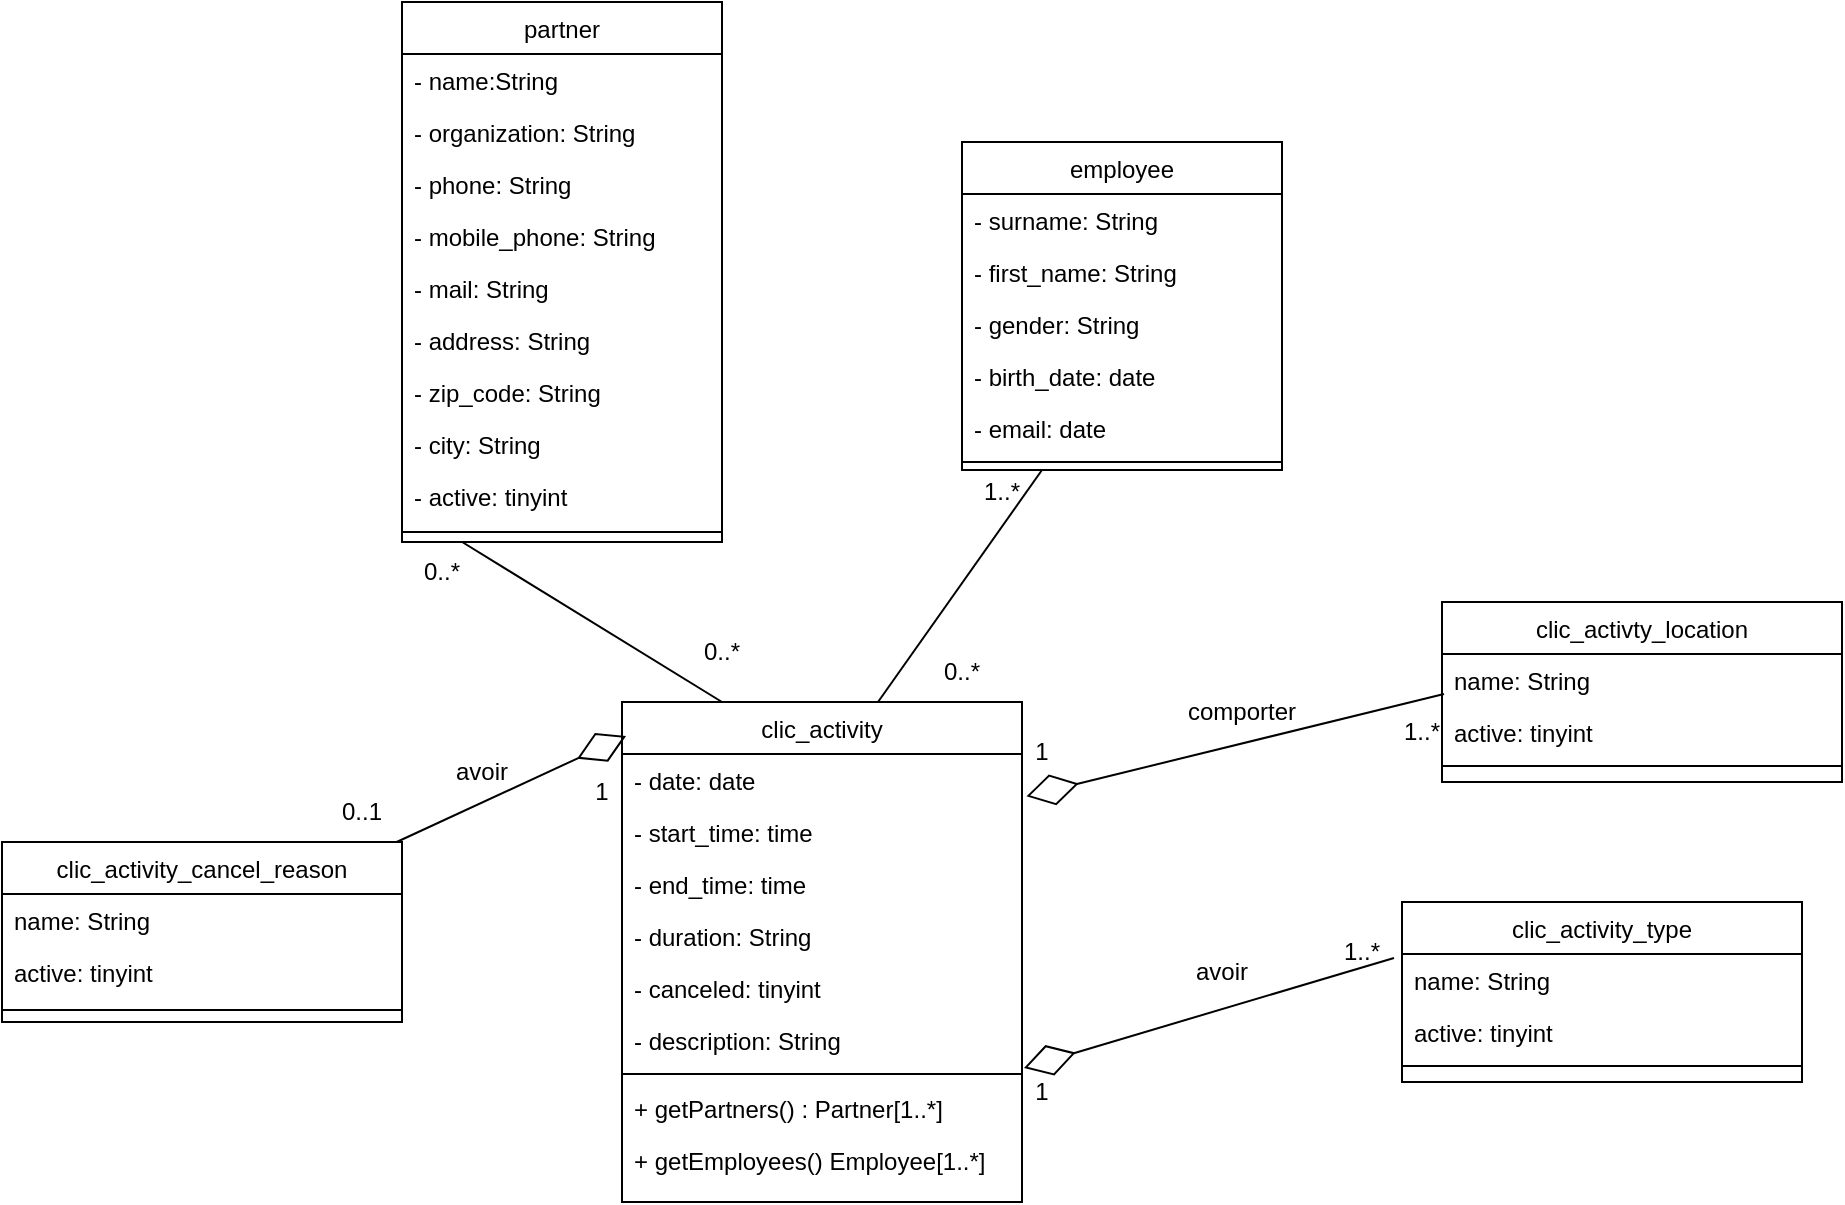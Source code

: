 <mxfile version="24.7.4">
  <diagram id="C5RBs43oDa-KdzZeNtuy" name="Page-1">
    <mxGraphModel dx="2022" dy="622" grid="1" gridSize="10" guides="1" tooltips="1" connect="1" arrows="1" fold="1" page="1" pageScale="1" pageWidth="827" pageHeight="1169" math="0" shadow="0">
      <root>
        <mxCell id="WIyWlLk6GJQsqaUBKTNV-0" />
        <mxCell id="WIyWlLk6GJQsqaUBKTNV-1" parent="WIyWlLk6GJQsqaUBKTNV-0" />
        <mxCell id="lUuFzkLoKCi4Z2xFTml_-0" value="clic_activity" style="swimlane;fontStyle=0;align=center;verticalAlign=top;childLayout=stackLayout;horizontal=1;startSize=26;horizontalStack=0;resizeParent=1;resizeLast=0;collapsible=1;marginBottom=0;rounded=0;shadow=0;strokeWidth=1;" vertex="1" parent="WIyWlLk6GJQsqaUBKTNV-1">
          <mxGeometry x="-40" y="490" width="200" height="250" as="geometry">
            <mxRectangle x="550" y="140" width="160" height="26" as="alternateBounds" />
          </mxGeometry>
        </mxCell>
        <mxCell id="lUuFzkLoKCi4Z2xFTml_-4" value="- date: date" style="text;align=left;verticalAlign=top;spacingLeft=4;spacingRight=4;overflow=hidden;rotatable=0;points=[[0,0.5],[1,0.5]];portConstraint=eastwest;rounded=0;shadow=0;html=0;" vertex="1" parent="lUuFzkLoKCi4Z2xFTml_-0">
          <mxGeometry y="26" width="200" height="26" as="geometry" />
        </mxCell>
        <mxCell id="lUuFzkLoKCi4Z2xFTml_-5" value="- start_time: time" style="text;align=left;verticalAlign=top;spacingLeft=4;spacingRight=4;overflow=hidden;rotatable=0;points=[[0,0.5],[1,0.5]];portConstraint=eastwest;rounded=0;shadow=0;html=0;" vertex="1" parent="lUuFzkLoKCi4Z2xFTml_-0">
          <mxGeometry y="52" width="200" height="26" as="geometry" />
        </mxCell>
        <mxCell id="lUuFzkLoKCi4Z2xFTml_-7" value="- end_time: time" style="text;align=left;verticalAlign=top;spacingLeft=4;spacingRight=4;overflow=hidden;rotatable=0;points=[[0,0.5],[1,0.5]];portConstraint=eastwest;" vertex="1" parent="lUuFzkLoKCi4Z2xFTml_-0">
          <mxGeometry y="78" width="200" height="26" as="geometry" />
        </mxCell>
        <mxCell id="lUuFzkLoKCi4Z2xFTml_-8" value="- duration: String" style="text;align=left;verticalAlign=top;spacingLeft=4;spacingRight=4;overflow=hidden;rotatable=0;points=[[0,0.5],[1,0.5]];portConstraint=eastwest;" vertex="1" parent="lUuFzkLoKCi4Z2xFTml_-0">
          <mxGeometry y="104" width="200" height="26" as="geometry" />
        </mxCell>
        <mxCell id="lUuFzkLoKCi4Z2xFTml_-9" value="- canceled: tinyint" style="text;align=left;verticalAlign=top;spacingLeft=4;spacingRight=4;overflow=hidden;rotatable=0;points=[[0,0.5],[1,0.5]];portConstraint=eastwest;" vertex="1" parent="lUuFzkLoKCi4Z2xFTml_-0">
          <mxGeometry y="130" width="200" height="26" as="geometry" />
        </mxCell>
        <mxCell id="lUuFzkLoKCi4Z2xFTml_-11" value="- description: String" style="text;align=left;verticalAlign=top;spacingLeft=4;spacingRight=4;overflow=hidden;rotatable=0;points=[[0,0.5],[1,0.5]];portConstraint=eastwest;" vertex="1" parent="lUuFzkLoKCi4Z2xFTml_-0">
          <mxGeometry y="156" width="200" height="26" as="geometry" />
        </mxCell>
        <mxCell id="lUuFzkLoKCi4Z2xFTml_-6" value="" style="line;html=1;strokeWidth=1;align=left;verticalAlign=middle;spacingTop=-1;spacingLeft=3;spacingRight=3;rotatable=0;labelPosition=right;points=[];portConstraint=eastwest;" vertex="1" parent="lUuFzkLoKCi4Z2xFTml_-0">
          <mxGeometry y="182" width="200" height="8" as="geometry" />
        </mxCell>
        <mxCell id="lUuFzkLoKCi4Z2xFTml_-83" value="+ getPartners() : Partner[1..*]" style="text;align=left;verticalAlign=top;spacingLeft=4;spacingRight=4;overflow=hidden;rotatable=0;points=[[0,0.5],[1,0.5]];portConstraint=eastwest;" vertex="1" parent="lUuFzkLoKCi4Z2xFTml_-0">
          <mxGeometry y="190" width="200" height="26" as="geometry" />
        </mxCell>
        <mxCell id="lUuFzkLoKCi4Z2xFTml_-84" value="+ getEmployees() Employee[1..*]" style="text;align=left;verticalAlign=top;spacingLeft=4;spacingRight=4;overflow=hidden;rotatable=0;points=[[0,0.5],[1,0.5]];portConstraint=eastwest;" vertex="1" parent="lUuFzkLoKCi4Z2xFTml_-0">
          <mxGeometry y="216" width="200" height="26" as="geometry" />
        </mxCell>
        <mxCell id="lUuFzkLoKCi4Z2xFTml_-25" value="clic_activity_type" style="swimlane;fontStyle=0;align=center;verticalAlign=top;childLayout=stackLayout;horizontal=1;startSize=26;horizontalStack=0;resizeParent=1;resizeLast=0;collapsible=1;marginBottom=0;rounded=0;shadow=0;strokeWidth=1;" vertex="1" parent="WIyWlLk6GJQsqaUBKTNV-1">
          <mxGeometry x="350" y="590" width="200" height="90" as="geometry">
            <mxRectangle x="550" y="140" width="160" height="26" as="alternateBounds" />
          </mxGeometry>
        </mxCell>
        <mxCell id="lUuFzkLoKCi4Z2xFTml_-27" value="name: String" style="text;align=left;verticalAlign=top;spacingLeft=4;spacingRight=4;overflow=hidden;rotatable=0;points=[[0,0.5],[1,0.5]];portConstraint=eastwest;rounded=0;shadow=0;html=0;" vertex="1" parent="lUuFzkLoKCi4Z2xFTml_-25">
          <mxGeometry y="26" width="200" height="26" as="geometry" />
        </mxCell>
        <mxCell id="lUuFzkLoKCi4Z2xFTml_-28" value="active: tinyint" style="text;align=left;verticalAlign=top;spacingLeft=4;spacingRight=4;overflow=hidden;rotatable=0;points=[[0,0.5],[1,0.5]];portConstraint=eastwest;rounded=0;shadow=0;html=0;" vertex="1" parent="lUuFzkLoKCi4Z2xFTml_-25">
          <mxGeometry y="52" width="200" height="26" as="geometry" />
        </mxCell>
        <mxCell id="lUuFzkLoKCi4Z2xFTml_-37" value="" style="line;html=1;strokeWidth=1;align=left;verticalAlign=middle;spacingTop=-1;spacingLeft=3;spacingRight=3;rotatable=0;labelPosition=right;points=[];portConstraint=eastwest;" vertex="1" parent="lUuFzkLoKCi4Z2xFTml_-25">
          <mxGeometry y="78" width="200" height="8" as="geometry" />
        </mxCell>
        <mxCell id="lUuFzkLoKCi4Z2xFTml_-44" value="clic_activity_cancel_reason" style="swimlane;fontStyle=0;align=center;verticalAlign=top;childLayout=stackLayout;horizontal=1;startSize=26;horizontalStack=0;resizeParent=1;resizeLast=0;collapsible=1;marginBottom=0;rounded=0;shadow=0;strokeWidth=1;" vertex="1" parent="WIyWlLk6GJQsqaUBKTNV-1">
          <mxGeometry x="-350" y="560" width="200" height="90" as="geometry">
            <mxRectangle x="550" y="140" width="160" height="26" as="alternateBounds" />
          </mxGeometry>
        </mxCell>
        <mxCell id="lUuFzkLoKCi4Z2xFTml_-46" value="name: String" style="text;align=left;verticalAlign=top;spacingLeft=4;spacingRight=4;overflow=hidden;rotatable=0;points=[[0,0.5],[1,0.5]];portConstraint=eastwest;rounded=0;shadow=0;html=0;" vertex="1" parent="lUuFzkLoKCi4Z2xFTml_-44">
          <mxGeometry y="26" width="200" height="26" as="geometry" />
        </mxCell>
        <mxCell id="lUuFzkLoKCi4Z2xFTml_-47" value="active: tinyint" style="text;align=left;verticalAlign=top;spacingLeft=4;spacingRight=4;overflow=hidden;rotatable=0;points=[[0,0.5],[1,0.5]];portConstraint=eastwest;rounded=0;shadow=0;html=0;" vertex="1" parent="lUuFzkLoKCi4Z2xFTml_-44">
          <mxGeometry y="52" width="200" height="26" as="geometry" />
        </mxCell>
        <mxCell id="lUuFzkLoKCi4Z2xFTml_-50" value="" style="line;html=1;strokeWidth=1;align=left;verticalAlign=middle;spacingTop=-1;spacingLeft=3;spacingRight=3;rotatable=0;labelPosition=right;points=[];portConstraint=eastwest;" vertex="1" parent="lUuFzkLoKCi4Z2xFTml_-44">
          <mxGeometry y="78" width="200" height="12" as="geometry" />
        </mxCell>
        <mxCell id="lUuFzkLoKCi4Z2xFTml_-56" value="partner" style="swimlane;fontStyle=0;align=center;verticalAlign=top;childLayout=stackLayout;horizontal=1;startSize=26;horizontalStack=0;resizeParent=1;resizeLast=0;collapsible=1;marginBottom=0;rounded=0;shadow=0;strokeWidth=1;" vertex="1" parent="WIyWlLk6GJQsqaUBKTNV-1">
          <mxGeometry x="-150" y="140" width="160" height="270" as="geometry">
            <mxRectangle x="550" y="140" width="160" height="26" as="alternateBounds" />
          </mxGeometry>
        </mxCell>
        <mxCell id="lUuFzkLoKCi4Z2xFTml_-58" value="- name:String" style="text;align=left;verticalAlign=top;spacingLeft=4;spacingRight=4;overflow=hidden;rotatable=0;points=[[0,0.5],[1,0.5]];portConstraint=eastwest;" vertex="1" parent="lUuFzkLoKCi4Z2xFTml_-56">
          <mxGeometry y="26" width="160" height="26" as="geometry" />
        </mxCell>
        <mxCell id="lUuFzkLoKCi4Z2xFTml_-75" value="- organization: String" style="text;align=left;verticalAlign=top;spacingLeft=4;spacingRight=4;overflow=hidden;rotatable=0;points=[[0,0.5],[1,0.5]];portConstraint=eastwest;" vertex="1" parent="lUuFzkLoKCi4Z2xFTml_-56">
          <mxGeometry y="52" width="160" height="26" as="geometry" />
        </mxCell>
        <mxCell id="lUuFzkLoKCi4Z2xFTml_-76" value="- phone: String" style="text;align=left;verticalAlign=top;spacingLeft=4;spacingRight=4;overflow=hidden;rotatable=0;points=[[0,0.5],[1,0.5]];portConstraint=eastwest;" vertex="1" parent="lUuFzkLoKCi4Z2xFTml_-56">
          <mxGeometry y="78" width="160" height="26" as="geometry" />
        </mxCell>
        <mxCell id="lUuFzkLoKCi4Z2xFTml_-78" value="- mobile_phone: String" style="text;align=left;verticalAlign=top;spacingLeft=4;spacingRight=4;overflow=hidden;rotatable=0;points=[[0,0.5],[1,0.5]];portConstraint=eastwest;" vertex="1" parent="lUuFzkLoKCi4Z2xFTml_-56">
          <mxGeometry y="104" width="160" height="26" as="geometry" />
        </mxCell>
        <mxCell id="lUuFzkLoKCi4Z2xFTml_-77" value="- mail: String" style="text;align=left;verticalAlign=top;spacingLeft=4;spacingRight=4;overflow=hidden;rotatable=0;points=[[0,0.5],[1,0.5]];portConstraint=eastwest;" vertex="1" parent="lUuFzkLoKCi4Z2xFTml_-56">
          <mxGeometry y="130" width="160" height="26" as="geometry" />
        </mxCell>
        <mxCell id="lUuFzkLoKCi4Z2xFTml_-79" value="- address: String" style="text;align=left;verticalAlign=top;spacingLeft=4;spacingRight=4;overflow=hidden;rotatable=0;points=[[0,0.5],[1,0.5]];portConstraint=eastwest;" vertex="1" parent="lUuFzkLoKCi4Z2xFTml_-56">
          <mxGeometry y="156" width="160" height="26" as="geometry" />
        </mxCell>
        <mxCell id="lUuFzkLoKCi4Z2xFTml_-80" value="- zip_code: String" style="text;align=left;verticalAlign=top;spacingLeft=4;spacingRight=4;overflow=hidden;rotatable=0;points=[[0,0.5],[1,0.5]];portConstraint=eastwest;" vertex="1" parent="lUuFzkLoKCi4Z2xFTml_-56">
          <mxGeometry y="182" width="160" height="26" as="geometry" />
        </mxCell>
        <mxCell id="lUuFzkLoKCi4Z2xFTml_-81" value="- city: String" style="text;align=left;verticalAlign=top;spacingLeft=4;spacingRight=4;overflow=hidden;rotatable=0;points=[[0,0.5],[1,0.5]];portConstraint=eastwest;" vertex="1" parent="lUuFzkLoKCi4Z2xFTml_-56">
          <mxGeometry y="208" width="160" height="26" as="geometry" />
        </mxCell>
        <mxCell id="lUuFzkLoKCi4Z2xFTml_-82" value="- active: tinyint" style="text;align=left;verticalAlign=top;spacingLeft=4;spacingRight=4;overflow=hidden;rotatable=0;points=[[0,0.5],[1,0.5]];portConstraint=eastwest;" vertex="1" parent="lUuFzkLoKCi4Z2xFTml_-56">
          <mxGeometry y="234" width="160" height="26" as="geometry" />
        </mxCell>
        <mxCell id="lUuFzkLoKCi4Z2xFTml_-60" value="" style="line;html=1;strokeWidth=1;align=left;verticalAlign=middle;spacingTop=-1;spacingLeft=3;spacingRight=3;rotatable=0;labelPosition=right;points=[];portConstraint=eastwest;" vertex="1" parent="lUuFzkLoKCi4Z2xFTml_-56">
          <mxGeometry y="260" width="160" height="10" as="geometry" />
        </mxCell>
        <mxCell id="lUuFzkLoKCi4Z2xFTml_-62" value="employee" style="swimlane;fontStyle=0;align=center;verticalAlign=top;childLayout=stackLayout;horizontal=1;startSize=26;horizontalStack=0;resizeParent=1;resizeLast=0;collapsible=1;marginBottom=0;rounded=0;shadow=0;strokeWidth=1;" vertex="1" parent="WIyWlLk6GJQsqaUBKTNV-1">
          <mxGeometry x="130" y="210" width="160" height="164" as="geometry">
            <mxRectangle x="550" y="140" width="160" height="26" as="alternateBounds" />
          </mxGeometry>
        </mxCell>
        <mxCell id="lUuFzkLoKCi4Z2xFTml_-64" value="- surname: String" style="text;align=left;verticalAlign=top;spacingLeft=4;spacingRight=4;overflow=hidden;rotatable=0;points=[[0,0.5],[1,0.5]];portConstraint=eastwest;" vertex="1" parent="lUuFzkLoKCi4Z2xFTml_-62">
          <mxGeometry y="26" width="160" height="26" as="geometry" />
        </mxCell>
        <mxCell id="lUuFzkLoKCi4Z2xFTml_-71" value="- first_name: String" style="text;align=left;verticalAlign=top;spacingLeft=4;spacingRight=4;overflow=hidden;rotatable=0;points=[[0,0.5],[1,0.5]];portConstraint=eastwest;" vertex="1" parent="lUuFzkLoKCi4Z2xFTml_-62">
          <mxGeometry y="52" width="160" height="26" as="geometry" />
        </mxCell>
        <mxCell id="lUuFzkLoKCi4Z2xFTml_-72" value="- gender: String" style="text;align=left;verticalAlign=top;spacingLeft=4;spacingRight=4;overflow=hidden;rotatable=0;points=[[0,0.5],[1,0.5]];portConstraint=eastwest;" vertex="1" parent="lUuFzkLoKCi4Z2xFTml_-62">
          <mxGeometry y="78" width="160" height="26" as="geometry" />
        </mxCell>
        <mxCell id="lUuFzkLoKCi4Z2xFTml_-73" value="- birth_date: date" style="text;align=left;verticalAlign=top;spacingLeft=4;spacingRight=4;overflow=hidden;rotatable=0;points=[[0,0.5],[1,0.5]];portConstraint=eastwest;" vertex="1" parent="lUuFzkLoKCi4Z2xFTml_-62">
          <mxGeometry y="104" width="160" height="26" as="geometry" />
        </mxCell>
        <mxCell id="lUuFzkLoKCi4Z2xFTml_-74" value="- email: date" style="text;align=left;verticalAlign=top;spacingLeft=4;spacingRight=4;overflow=hidden;rotatable=0;points=[[0,0.5],[1,0.5]];portConstraint=eastwest;" vertex="1" parent="lUuFzkLoKCi4Z2xFTml_-62">
          <mxGeometry y="130" width="160" height="26" as="geometry" />
        </mxCell>
        <mxCell id="lUuFzkLoKCi4Z2xFTml_-65" value="" style="line;html=1;strokeWidth=1;align=left;verticalAlign=middle;spacingTop=-1;spacingLeft=3;spacingRight=3;rotatable=0;labelPosition=right;points=[];portConstraint=eastwest;" vertex="1" parent="lUuFzkLoKCi4Z2xFTml_-62">
          <mxGeometry y="156" width="160" height="8" as="geometry" />
        </mxCell>
        <mxCell id="lUuFzkLoKCi4Z2xFTml_-85" value="clic_activty_location" style="swimlane;fontStyle=0;align=center;verticalAlign=top;childLayout=stackLayout;horizontal=1;startSize=26;horizontalStack=0;resizeParent=1;resizeLast=0;collapsible=1;marginBottom=0;rounded=0;shadow=0;strokeWidth=1;" vertex="1" parent="WIyWlLk6GJQsqaUBKTNV-1">
          <mxGeometry x="370" y="440" width="200" height="90" as="geometry">
            <mxRectangle x="550" y="140" width="160" height="26" as="alternateBounds" />
          </mxGeometry>
        </mxCell>
        <mxCell id="lUuFzkLoKCi4Z2xFTml_-86" value="name: String" style="text;align=left;verticalAlign=top;spacingLeft=4;spacingRight=4;overflow=hidden;rotatable=0;points=[[0,0.5],[1,0.5]];portConstraint=eastwest;rounded=0;shadow=0;html=0;" vertex="1" parent="lUuFzkLoKCi4Z2xFTml_-85">
          <mxGeometry y="26" width="200" height="26" as="geometry" />
        </mxCell>
        <mxCell id="lUuFzkLoKCi4Z2xFTml_-87" value="active: tinyint" style="text;align=left;verticalAlign=top;spacingLeft=4;spacingRight=4;overflow=hidden;rotatable=0;points=[[0,0.5],[1,0.5]];portConstraint=eastwest;rounded=0;shadow=0;html=0;" vertex="1" parent="lUuFzkLoKCi4Z2xFTml_-85">
          <mxGeometry y="52" width="200" height="26" as="geometry" />
        </mxCell>
        <mxCell id="lUuFzkLoKCi4Z2xFTml_-88" value="" style="line;html=1;strokeWidth=1;align=left;verticalAlign=middle;spacingTop=-1;spacingLeft=3;spacingRight=3;rotatable=0;labelPosition=right;points=[];portConstraint=eastwest;" vertex="1" parent="lUuFzkLoKCi4Z2xFTml_-85">
          <mxGeometry y="78" width="200" height="8" as="geometry" />
        </mxCell>
        <mxCell id="lUuFzkLoKCi4Z2xFTml_-89" value="" style="endArrow=diamondThin;endFill=0;endSize=24;html=1;rounded=0;entryX=1.011;entryY=-0.186;entryDx=0;entryDy=0;exitX=0.005;exitY=0.769;exitDx=0;exitDy=0;exitPerimeter=0;entryPerimeter=0;" edge="1" parent="WIyWlLk6GJQsqaUBKTNV-1" source="lUuFzkLoKCi4Z2xFTml_-86" target="lUuFzkLoKCi4Z2xFTml_-5">
          <mxGeometry width="160" relative="1" as="geometry">
            <mxPoint x="430" y="663.01" as="sourcePoint" />
            <mxPoint x="210" y="610.004" as="targetPoint" />
          </mxGeometry>
        </mxCell>
        <mxCell id="lUuFzkLoKCi4Z2xFTml_-90" value="" style="endArrow=diamondThin;endFill=0;endSize=24;html=1;rounded=0;exitX=-0.02;exitY=0.077;exitDx=0;exitDy=0;entryX=1.005;entryY=1.038;entryDx=0;entryDy=0;entryPerimeter=0;exitPerimeter=0;" edge="1" parent="WIyWlLk6GJQsqaUBKTNV-1" source="lUuFzkLoKCi4Z2xFTml_-27" target="lUuFzkLoKCi4Z2xFTml_-11">
          <mxGeometry width="160" relative="1" as="geometry">
            <mxPoint x="280" y="471" as="sourcePoint" />
            <mxPoint x="270" y="582.004" as="targetPoint" />
          </mxGeometry>
        </mxCell>
        <mxCell id="lUuFzkLoKCi4Z2xFTml_-91" value="" style="endArrow=diamondThin;endFill=0;endSize=24;html=1;rounded=0;entryX=0.01;entryY=0.068;entryDx=0;entryDy=0;entryPerimeter=0;" edge="1" parent="WIyWlLk6GJQsqaUBKTNV-1" source="lUuFzkLoKCi4Z2xFTml_-44" target="lUuFzkLoKCi4Z2xFTml_-0">
          <mxGeometry width="160" relative="1" as="geometry">
            <mxPoint x="500" y="479" as="sourcePoint" />
            <mxPoint x="271" y="660" as="targetPoint" />
          </mxGeometry>
        </mxCell>
        <mxCell id="lUuFzkLoKCi4Z2xFTml_-93" value="" style="endArrow=none;html=1;rounded=0;exitX=0.25;exitY=0;exitDx=0;exitDy=0;entryX=0.188;entryY=1;entryDx=0;entryDy=0;entryPerimeter=0;" edge="1" parent="WIyWlLk6GJQsqaUBKTNV-1" source="lUuFzkLoKCi4Z2xFTml_-0" target="lUuFzkLoKCi4Z2xFTml_-60">
          <mxGeometry width="50" height="50" relative="1" as="geometry">
            <mxPoint x="390" y="290" as="sourcePoint" />
            <mxPoint x="440" y="240" as="targetPoint" />
          </mxGeometry>
        </mxCell>
        <mxCell id="lUuFzkLoKCi4Z2xFTml_-94" value="" style="endArrow=none;html=1;rounded=0;exitX=0.64;exitY=0;exitDx=0;exitDy=0;exitPerimeter=0;entryX=0.25;entryY=1;entryDx=0;entryDy=0;" edge="1" parent="WIyWlLk6GJQsqaUBKTNV-1" source="lUuFzkLoKCi4Z2xFTml_-0" target="lUuFzkLoKCi4Z2xFTml_-62">
          <mxGeometry width="50" height="50" relative="1" as="geometry">
            <mxPoint x="390" y="290" as="sourcePoint" />
            <mxPoint x="440" y="240" as="targetPoint" />
          </mxGeometry>
        </mxCell>
        <mxCell id="lUuFzkLoKCi4Z2xFTml_-95" value="1" style="text;html=1;align=center;verticalAlign=middle;whiteSpace=wrap;rounded=0;" vertex="1" parent="WIyWlLk6GJQsqaUBKTNV-1">
          <mxGeometry x="-80" y="520" width="60" height="30" as="geometry" />
        </mxCell>
        <mxCell id="lUuFzkLoKCi4Z2xFTml_-96" value="0..1" style="text;html=1;align=center;verticalAlign=middle;whiteSpace=wrap;rounded=0;" vertex="1" parent="WIyWlLk6GJQsqaUBKTNV-1">
          <mxGeometry x="-200" y="530" width="60" height="30" as="geometry" />
        </mxCell>
        <mxCell id="lUuFzkLoKCi4Z2xFTml_-97" value="1" style="text;html=1;align=center;verticalAlign=middle;whiteSpace=wrap;rounded=0;" vertex="1" parent="WIyWlLk6GJQsqaUBKTNV-1">
          <mxGeometry x="140" y="670" width="60" height="30" as="geometry" />
        </mxCell>
        <mxCell id="lUuFzkLoKCi4Z2xFTml_-98" value="1..*" style="text;html=1;align=center;verticalAlign=middle;whiteSpace=wrap;rounded=0;" vertex="1" parent="WIyWlLk6GJQsqaUBKTNV-1">
          <mxGeometry x="300" y="600" width="60" height="30" as="geometry" />
        </mxCell>
        <mxCell id="lUuFzkLoKCi4Z2xFTml_-99" value="1" style="text;html=1;align=center;verticalAlign=middle;whiteSpace=wrap;rounded=0;" vertex="1" parent="WIyWlLk6GJQsqaUBKTNV-1">
          <mxGeometry x="140" y="500" width="60" height="30" as="geometry" />
        </mxCell>
        <mxCell id="lUuFzkLoKCi4Z2xFTml_-100" value="1..*" style="text;html=1;align=center;verticalAlign=middle;whiteSpace=wrap;rounded=0;" vertex="1" parent="WIyWlLk6GJQsqaUBKTNV-1">
          <mxGeometry x="330" y="490" width="60" height="30" as="geometry" />
        </mxCell>
        <mxCell id="lUuFzkLoKCi4Z2xFTml_-101" value="1..*" style="text;html=1;align=center;verticalAlign=middle;whiteSpace=wrap;rounded=0;" vertex="1" parent="WIyWlLk6GJQsqaUBKTNV-1">
          <mxGeometry x="120" y="370" width="60" height="30" as="geometry" />
        </mxCell>
        <mxCell id="lUuFzkLoKCi4Z2xFTml_-102" value="0..*" style="text;html=1;align=center;verticalAlign=middle;whiteSpace=wrap;rounded=0;" vertex="1" parent="WIyWlLk6GJQsqaUBKTNV-1">
          <mxGeometry x="100" y="460" width="60" height="30" as="geometry" />
        </mxCell>
        <mxCell id="lUuFzkLoKCi4Z2xFTml_-104" value="0..*" style="text;html=1;align=center;verticalAlign=middle;whiteSpace=wrap;rounded=0;" vertex="1" parent="WIyWlLk6GJQsqaUBKTNV-1">
          <mxGeometry x="-160" y="410" width="60" height="30" as="geometry" />
        </mxCell>
        <mxCell id="lUuFzkLoKCi4Z2xFTml_-105" value="0..*" style="text;html=1;align=center;verticalAlign=middle;whiteSpace=wrap;rounded=0;" vertex="1" parent="WIyWlLk6GJQsqaUBKTNV-1">
          <mxGeometry x="-20" y="450" width="60" height="30" as="geometry" />
        </mxCell>
        <mxCell id="lUuFzkLoKCi4Z2xFTml_-106" value="comporter" style="text;html=1;align=center;verticalAlign=middle;whiteSpace=wrap;rounded=0;" vertex="1" parent="WIyWlLk6GJQsqaUBKTNV-1">
          <mxGeometry x="240" y="480" width="60" height="30" as="geometry" />
        </mxCell>
        <mxCell id="lUuFzkLoKCi4Z2xFTml_-107" value="avoir" style="text;html=1;align=center;verticalAlign=middle;whiteSpace=wrap;rounded=0;" vertex="1" parent="WIyWlLk6GJQsqaUBKTNV-1">
          <mxGeometry x="230" y="620" width="60" height="10" as="geometry" />
        </mxCell>
        <mxCell id="lUuFzkLoKCi4Z2xFTml_-109" value="avoir" style="text;html=1;align=center;verticalAlign=middle;whiteSpace=wrap;rounded=0;" vertex="1" parent="WIyWlLk6GJQsqaUBKTNV-1">
          <mxGeometry x="-140" y="520" width="60" height="10" as="geometry" />
        </mxCell>
      </root>
    </mxGraphModel>
  </diagram>
</mxfile>
